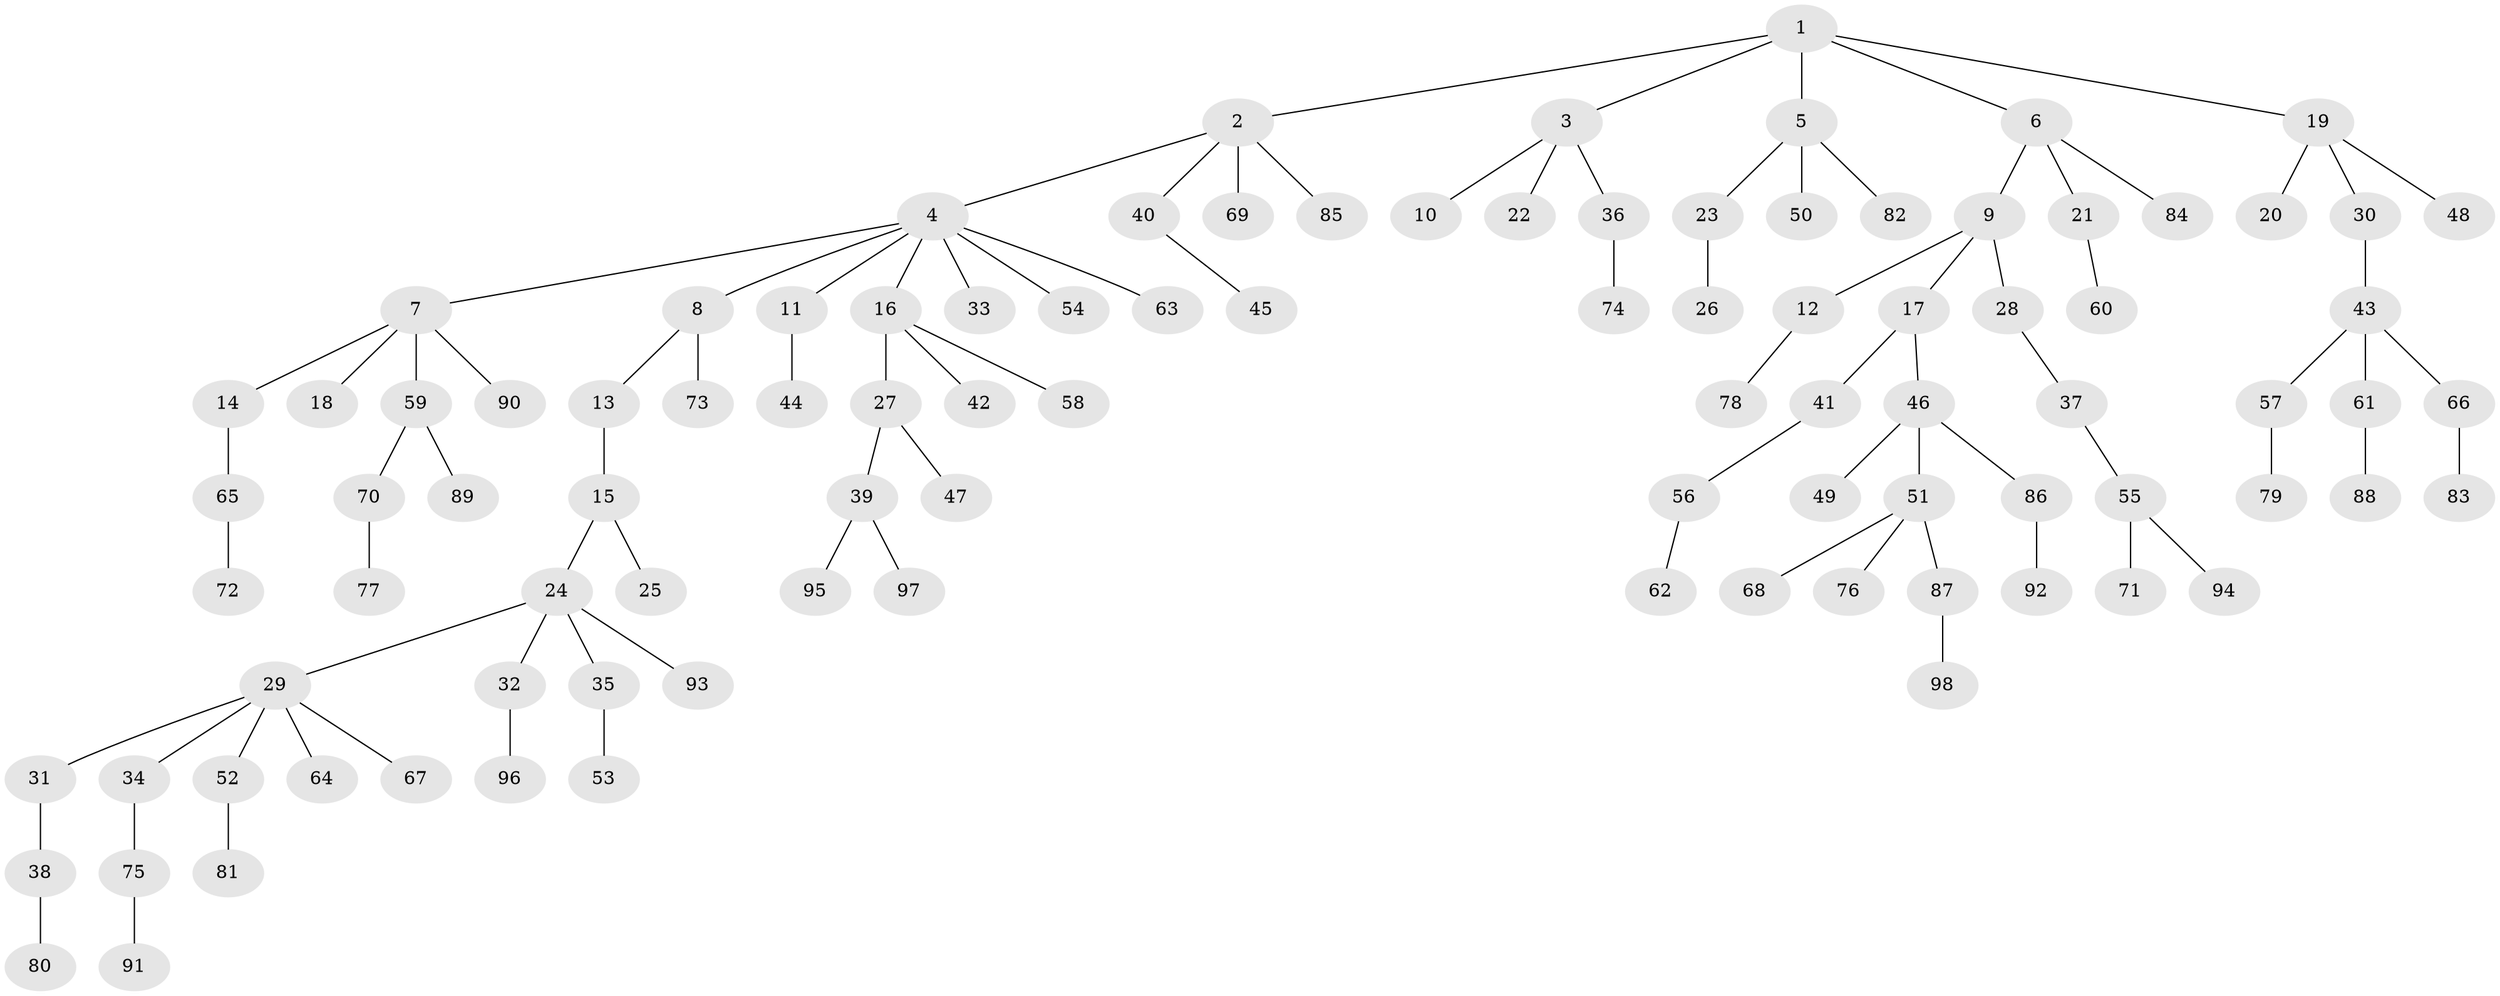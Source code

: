 // Generated by graph-tools (version 1.1) at 2025/15/03/09/25 04:15:34]
// undirected, 98 vertices, 97 edges
graph export_dot {
graph [start="1"]
  node [color=gray90,style=filled];
  1;
  2;
  3;
  4;
  5;
  6;
  7;
  8;
  9;
  10;
  11;
  12;
  13;
  14;
  15;
  16;
  17;
  18;
  19;
  20;
  21;
  22;
  23;
  24;
  25;
  26;
  27;
  28;
  29;
  30;
  31;
  32;
  33;
  34;
  35;
  36;
  37;
  38;
  39;
  40;
  41;
  42;
  43;
  44;
  45;
  46;
  47;
  48;
  49;
  50;
  51;
  52;
  53;
  54;
  55;
  56;
  57;
  58;
  59;
  60;
  61;
  62;
  63;
  64;
  65;
  66;
  67;
  68;
  69;
  70;
  71;
  72;
  73;
  74;
  75;
  76;
  77;
  78;
  79;
  80;
  81;
  82;
  83;
  84;
  85;
  86;
  87;
  88;
  89;
  90;
  91;
  92;
  93;
  94;
  95;
  96;
  97;
  98;
  1 -- 2;
  1 -- 3;
  1 -- 5;
  1 -- 6;
  1 -- 19;
  2 -- 4;
  2 -- 40;
  2 -- 69;
  2 -- 85;
  3 -- 10;
  3 -- 22;
  3 -- 36;
  4 -- 7;
  4 -- 8;
  4 -- 11;
  4 -- 16;
  4 -- 33;
  4 -- 54;
  4 -- 63;
  5 -- 23;
  5 -- 50;
  5 -- 82;
  6 -- 9;
  6 -- 21;
  6 -- 84;
  7 -- 14;
  7 -- 18;
  7 -- 59;
  7 -- 90;
  8 -- 13;
  8 -- 73;
  9 -- 12;
  9 -- 17;
  9 -- 28;
  11 -- 44;
  12 -- 78;
  13 -- 15;
  14 -- 65;
  15 -- 24;
  15 -- 25;
  16 -- 27;
  16 -- 42;
  16 -- 58;
  17 -- 41;
  17 -- 46;
  19 -- 20;
  19 -- 30;
  19 -- 48;
  21 -- 60;
  23 -- 26;
  24 -- 29;
  24 -- 32;
  24 -- 35;
  24 -- 93;
  27 -- 39;
  27 -- 47;
  28 -- 37;
  29 -- 31;
  29 -- 34;
  29 -- 52;
  29 -- 64;
  29 -- 67;
  30 -- 43;
  31 -- 38;
  32 -- 96;
  34 -- 75;
  35 -- 53;
  36 -- 74;
  37 -- 55;
  38 -- 80;
  39 -- 95;
  39 -- 97;
  40 -- 45;
  41 -- 56;
  43 -- 57;
  43 -- 61;
  43 -- 66;
  46 -- 49;
  46 -- 51;
  46 -- 86;
  51 -- 68;
  51 -- 76;
  51 -- 87;
  52 -- 81;
  55 -- 71;
  55 -- 94;
  56 -- 62;
  57 -- 79;
  59 -- 70;
  59 -- 89;
  61 -- 88;
  65 -- 72;
  66 -- 83;
  70 -- 77;
  75 -- 91;
  86 -- 92;
  87 -- 98;
}
